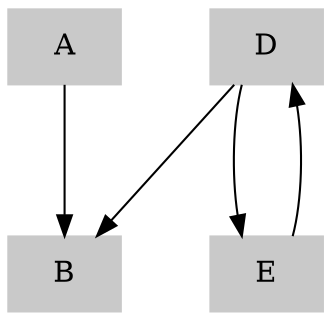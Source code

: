 // cat qualitative-fault-tree-example.dot | dot -T pdf -o qualitative-fault-tree-example.pdf

digraph deps {
  node [shape="record" style="filled" color="grey79" fillcolor="grey79"];
  //edge [arrowhead=none];
  splines=true;
  nodesep=0.6;
  ranksep=1;

  "A" -> "B"
  "D" -> "B"
  "D" -> "E"
  "E" -> "D"
}
